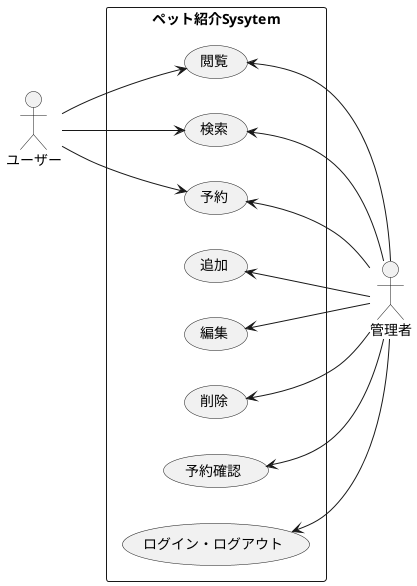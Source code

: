 @startuml
left to right direction
actor ユーザー
actor 管理者

rectangle ペット紹介Sysytem{
	ユーザー --> (閲覧)
	ユーザー --> (検索)
	ユーザー --> (予約)

	(閲覧)<--管理者
	(検索)<--管理者
	(予約)<--管理者
	(追加)<--管理者
	(編集)<--管理者
	(削除)<--管理者
	(予約確認)<--管理者
	(ログイン・ログアウト)<--管理者
}
@enduml